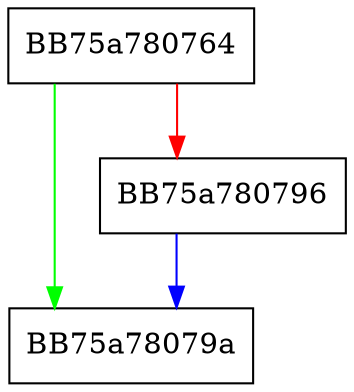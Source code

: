 digraph SetUnwindTryBlock {
  node [shape="box"];
  graph [splines=ortho];
  BB75a780764 -> BB75a78079a [color="green"];
  BB75a780764 -> BB75a780796 [color="red"];
  BB75a780796 -> BB75a78079a [color="blue"];
}